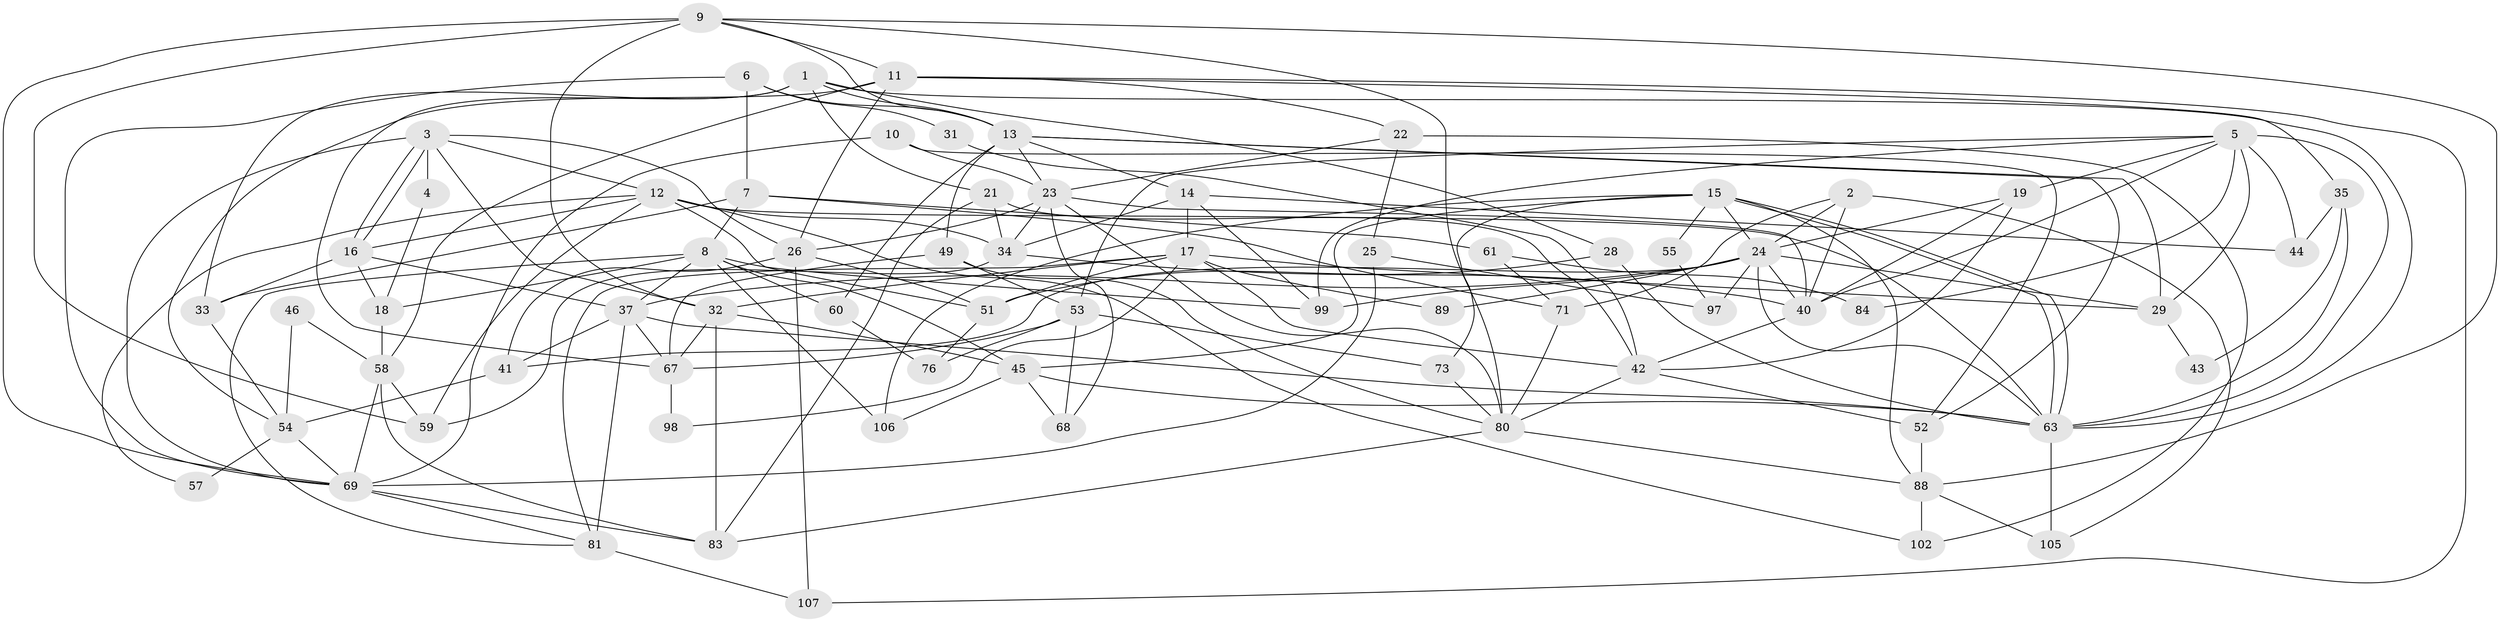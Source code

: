 // Generated by graph-tools (version 1.1) at 2025/52/02/27/25 19:52:04]
// undirected, 71 vertices, 175 edges
graph export_dot {
graph [start="1"]
  node [color=gray90,style=filled];
  1 [super="+48"];
  2 [super="+64"];
  3 [super="+30"];
  4;
  5 [super="+72"];
  6;
  7 [super="+47"];
  8 [super="+62"];
  9 [super="+20"];
  10;
  11 [super="+36"];
  12 [super="+110"];
  13 [super="+74"];
  14 [super="+27"];
  15 [super="+70"];
  16 [super="+78"];
  17 [super="+56"];
  18 [super="+38"];
  19 [super="+90"];
  21 [super="+108"];
  22;
  23 [super="+75"];
  24 [super="+101"];
  25;
  26 [super="+100"];
  28;
  29 [super="+93"];
  31;
  32 [super="+39"];
  33;
  34;
  35 [super="+79"];
  37 [super="+65"];
  40 [super="+92"];
  41;
  42 [super="+82"];
  43;
  44 [super="+77"];
  45;
  46;
  49 [super="+50"];
  51 [super="+85"];
  52;
  53 [super="+91"];
  54 [super="+94"];
  55;
  57;
  58 [super="+104"];
  59 [super="+66"];
  60;
  61;
  63 [super="+95"];
  67 [super="+103"];
  68;
  69 [super="+86"];
  71;
  73;
  76;
  80 [super="+87"];
  81 [super="+96"];
  83 [super="+109"];
  84;
  88;
  89;
  97;
  98;
  99;
  102;
  105;
  106;
  107;
  1 -- 13;
  1 -- 21;
  1 -- 33;
  1 -- 28;
  1 -- 63;
  1 -- 67;
  2 -- 40;
  2 -- 24;
  2 -- 71;
  2 -- 105;
  3 -- 16;
  3 -- 16;
  3 -- 26;
  3 -- 12;
  3 -- 32;
  3 -- 4;
  3 -- 69;
  4 -- 18;
  5 -- 63;
  5 -- 19;
  5 -- 29;
  5 -- 99;
  5 -- 84;
  5 -- 53;
  5 -- 40;
  5 -- 44 [weight=2];
  6 -- 69;
  6 -- 7;
  6 -- 31;
  6 -- 13;
  7 -- 71;
  7 -- 33;
  7 -- 61;
  7 -- 8;
  8 -- 106;
  8 -- 45;
  8 -- 18;
  8 -- 81;
  8 -- 99;
  8 -- 37;
  8 -- 60;
  9 -- 80;
  9 -- 13;
  9 -- 59;
  9 -- 32 [weight=2];
  9 -- 88;
  9 -- 69;
  9 -- 11;
  10 -- 52;
  10 -- 23;
  10 -- 69;
  11 -- 58;
  11 -- 22;
  11 -- 54;
  11 -- 26;
  11 -- 107;
  11 -- 35;
  12 -- 34;
  12 -- 16;
  12 -- 102;
  12 -- 51;
  12 -- 57;
  12 -- 63;
  12 -- 59;
  13 -- 29;
  13 -- 14;
  13 -- 60;
  13 -- 52;
  13 -- 23;
  13 -- 49;
  14 -- 99;
  14 -- 34;
  14 -- 44;
  14 -- 17;
  15 -- 63;
  15 -- 63;
  15 -- 88;
  15 -- 73;
  15 -- 55;
  15 -- 45;
  15 -- 106;
  15 -- 24;
  16 -- 18;
  16 -- 33;
  16 -- 37;
  17 -- 29;
  17 -- 89;
  17 -- 98;
  17 -- 32;
  17 -- 51;
  17 -- 81;
  17 -- 42;
  18 -- 58;
  19 -- 24;
  19 -- 42;
  19 -- 40;
  21 -- 34;
  21 -- 83;
  21 -- 42;
  22 -- 23;
  22 -- 102;
  22 -- 25;
  23 -- 40;
  23 -- 34;
  23 -- 68;
  23 -- 26;
  23 -- 80;
  24 -- 41;
  24 -- 89;
  24 -- 97;
  24 -- 63;
  24 -- 99;
  24 -- 37;
  24 -- 40;
  24 -- 29;
  25 -- 97;
  25 -- 69;
  26 -- 41;
  26 -- 107;
  26 -- 51;
  28 -- 63;
  28 -- 51;
  29 -- 43;
  31 -- 42;
  32 -- 83;
  32 -- 67;
  32 -- 45;
  33 -- 54;
  34 -- 40;
  34 -- 59;
  35 -- 44;
  35 -- 43;
  35 -- 63;
  37 -- 41;
  37 -- 67;
  37 -- 81 [weight=2];
  37 -- 63;
  40 -- 42;
  41 -- 54;
  42 -- 52;
  42 -- 80;
  45 -- 68;
  45 -- 106;
  45 -- 63;
  46 -- 54;
  46 -- 58;
  49 -- 80;
  49 -- 53;
  49 -- 67;
  51 -- 76;
  52 -- 88;
  53 -- 73;
  53 -- 68;
  53 -- 76;
  53 -- 67;
  54 -- 57 [weight=2];
  54 -- 69;
  55 -- 97;
  58 -- 59;
  58 -- 83;
  58 -- 69;
  60 -- 76;
  61 -- 71;
  61 -- 84;
  63 -- 105;
  67 -- 98;
  69 -- 83;
  69 -- 81;
  71 -- 80;
  73 -- 80;
  80 -- 88;
  80 -- 83;
  81 -- 107;
  88 -- 102;
  88 -- 105;
}
